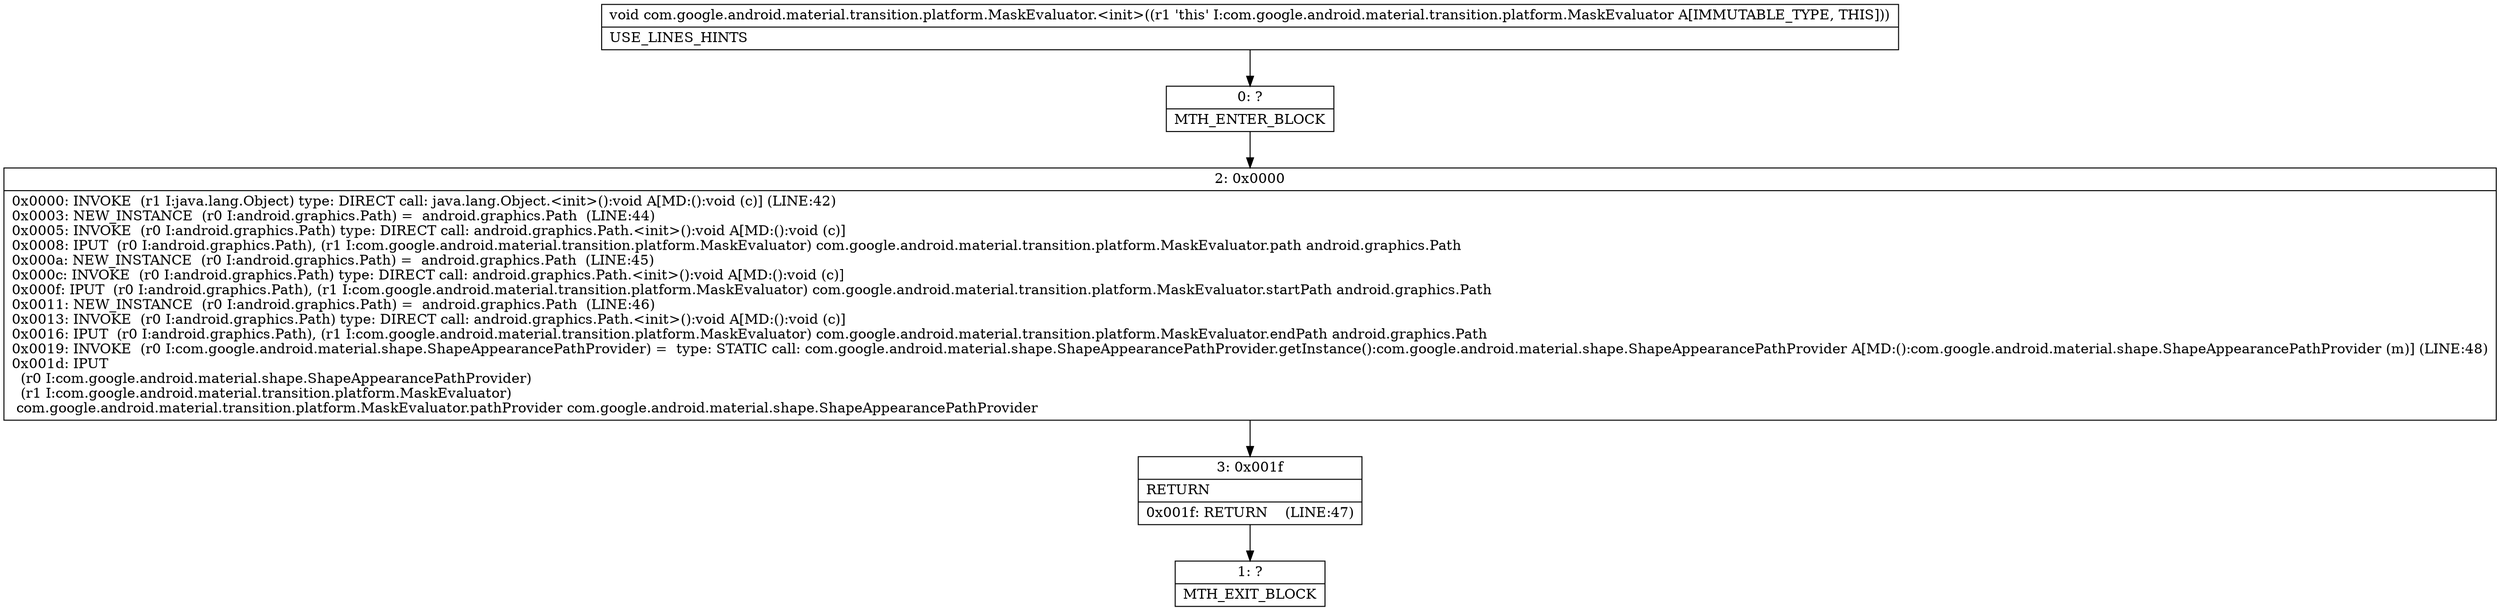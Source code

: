 digraph "CFG forcom.google.android.material.transition.platform.MaskEvaluator.\<init\>()V" {
Node_0 [shape=record,label="{0\:\ ?|MTH_ENTER_BLOCK\l}"];
Node_2 [shape=record,label="{2\:\ 0x0000|0x0000: INVOKE  (r1 I:java.lang.Object) type: DIRECT call: java.lang.Object.\<init\>():void A[MD:():void (c)] (LINE:42)\l0x0003: NEW_INSTANCE  (r0 I:android.graphics.Path) =  android.graphics.Path  (LINE:44)\l0x0005: INVOKE  (r0 I:android.graphics.Path) type: DIRECT call: android.graphics.Path.\<init\>():void A[MD:():void (c)]\l0x0008: IPUT  (r0 I:android.graphics.Path), (r1 I:com.google.android.material.transition.platform.MaskEvaluator) com.google.android.material.transition.platform.MaskEvaluator.path android.graphics.Path \l0x000a: NEW_INSTANCE  (r0 I:android.graphics.Path) =  android.graphics.Path  (LINE:45)\l0x000c: INVOKE  (r0 I:android.graphics.Path) type: DIRECT call: android.graphics.Path.\<init\>():void A[MD:():void (c)]\l0x000f: IPUT  (r0 I:android.graphics.Path), (r1 I:com.google.android.material.transition.platform.MaskEvaluator) com.google.android.material.transition.platform.MaskEvaluator.startPath android.graphics.Path \l0x0011: NEW_INSTANCE  (r0 I:android.graphics.Path) =  android.graphics.Path  (LINE:46)\l0x0013: INVOKE  (r0 I:android.graphics.Path) type: DIRECT call: android.graphics.Path.\<init\>():void A[MD:():void (c)]\l0x0016: IPUT  (r0 I:android.graphics.Path), (r1 I:com.google.android.material.transition.platform.MaskEvaluator) com.google.android.material.transition.platform.MaskEvaluator.endPath android.graphics.Path \l0x0019: INVOKE  (r0 I:com.google.android.material.shape.ShapeAppearancePathProvider) =  type: STATIC call: com.google.android.material.shape.ShapeAppearancePathProvider.getInstance():com.google.android.material.shape.ShapeAppearancePathProvider A[MD:():com.google.android.material.shape.ShapeAppearancePathProvider (m)] (LINE:48)\l0x001d: IPUT  \l  (r0 I:com.google.android.material.shape.ShapeAppearancePathProvider)\l  (r1 I:com.google.android.material.transition.platform.MaskEvaluator)\l com.google.android.material.transition.platform.MaskEvaluator.pathProvider com.google.android.material.shape.ShapeAppearancePathProvider \l}"];
Node_3 [shape=record,label="{3\:\ 0x001f|RETURN\l|0x001f: RETURN    (LINE:47)\l}"];
Node_1 [shape=record,label="{1\:\ ?|MTH_EXIT_BLOCK\l}"];
MethodNode[shape=record,label="{void com.google.android.material.transition.platform.MaskEvaluator.\<init\>((r1 'this' I:com.google.android.material.transition.platform.MaskEvaluator A[IMMUTABLE_TYPE, THIS]))  | USE_LINES_HINTS\l}"];
MethodNode -> Node_0;Node_0 -> Node_2;
Node_2 -> Node_3;
Node_3 -> Node_1;
}

